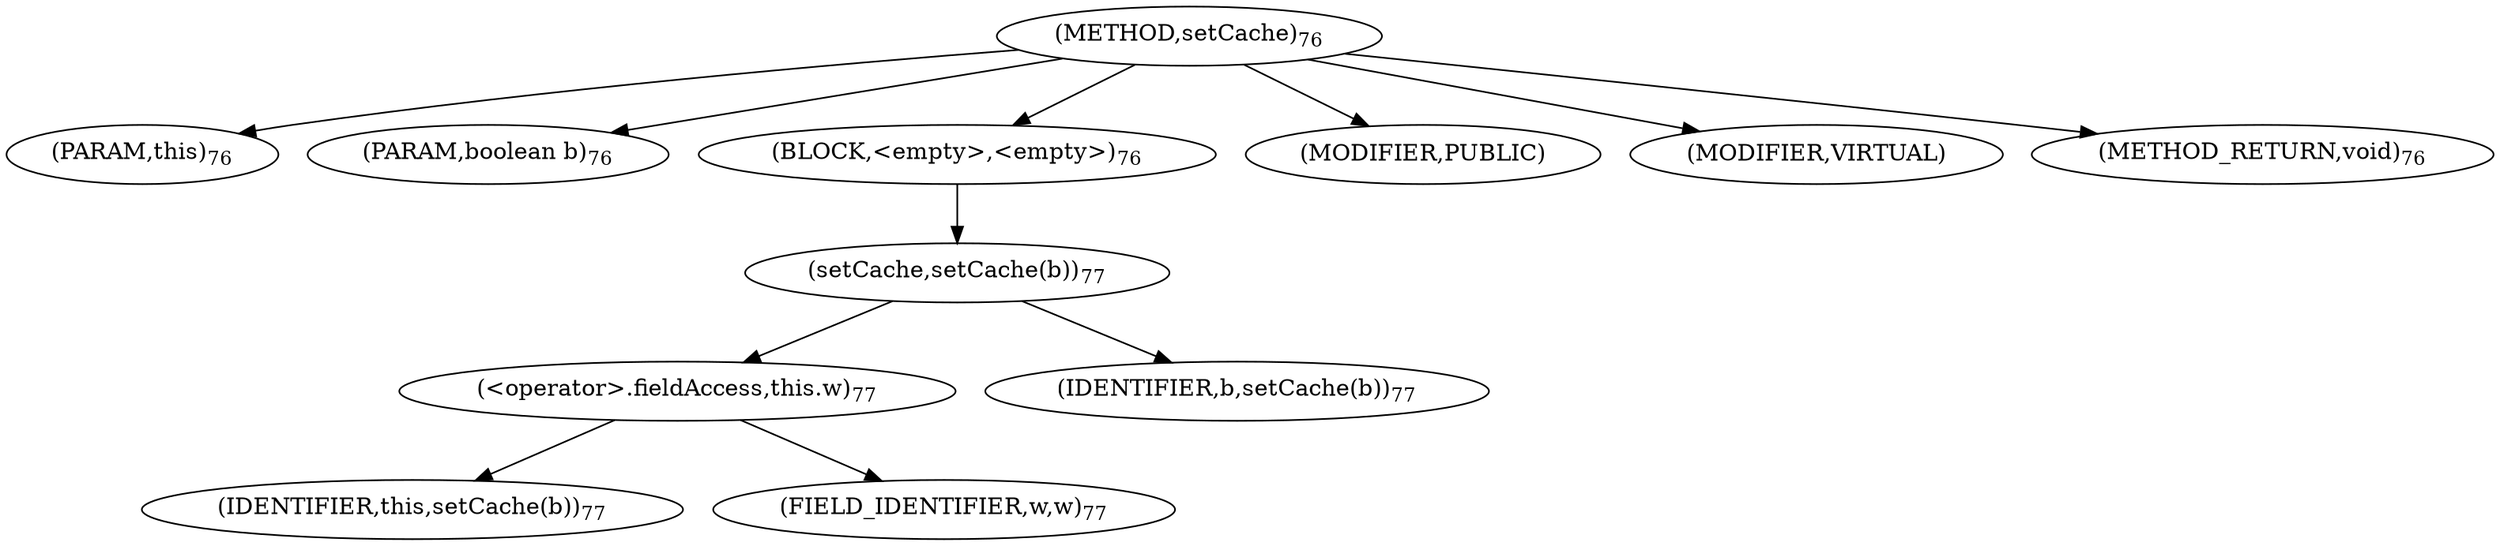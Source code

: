 digraph "setCache" {  
"58" [label = <(METHOD,setCache)<SUB>76</SUB>> ]
"59" [label = <(PARAM,this)<SUB>76</SUB>> ]
"60" [label = <(PARAM,boolean b)<SUB>76</SUB>> ]
"61" [label = <(BLOCK,&lt;empty&gt;,&lt;empty&gt;)<SUB>76</SUB>> ]
"62" [label = <(setCache,setCache(b))<SUB>77</SUB>> ]
"63" [label = <(&lt;operator&gt;.fieldAccess,this.w)<SUB>77</SUB>> ]
"64" [label = <(IDENTIFIER,this,setCache(b))<SUB>77</SUB>> ]
"65" [label = <(FIELD_IDENTIFIER,w,w)<SUB>77</SUB>> ]
"66" [label = <(IDENTIFIER,b,setCache(b))<SUB>77</SUB>> ]
"67" [label = <(MODIFIER,PUBLIC)> ]
"68" [label = <(MODIFIER,VIRTUAL)> ]
"69" [label = <(METHOD_RETURN,void)<SUB>76</SUB>> ]
  "58" -> "59" 
  "58" -> "60" 
  "58" -> "61" 
  "58" -> "67" 
  "58" -> "68" 
  "58" -> "69" 
  "61" -> "62" 
  "62" -> "63" 
  "62" -> "66" 
  "63" -> "64" 
  "63" -> "65" 
}
